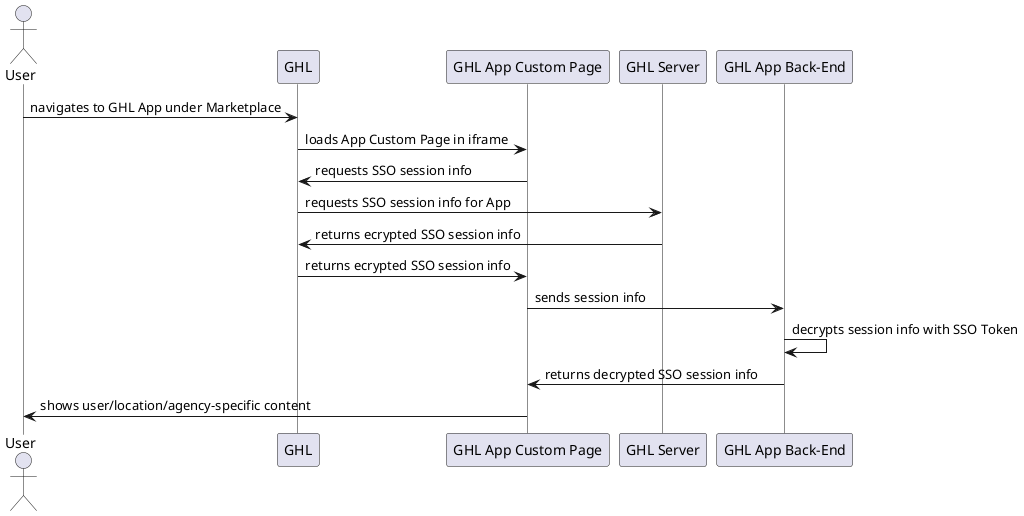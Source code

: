 @startuml GHL App SSO Integration
skinparam lifelineStrategy nosolid

actor User as user
participant "GHL" as ghl
participant "GHL App Custom Page" as web
participant "GHL Server" as server
participant "GHL App Back-End" as api

user -> ghl : navigates to GHL App under Marketplace
ghl -> web : loads App Custom Page in iframe
web -> ghl : requests SSO session info
ghl -> server : requests SSO session info for App
server -> ghl : returns ecrypted SSO session info
ghl -> web : returns ecrypted SSO session info
web -> api : sends session info
api -> api : decrypts session info with SSO Token
api -> web : returns decrypted SSO session info
web -> user : shows user/location/agency-specific content

@enduml